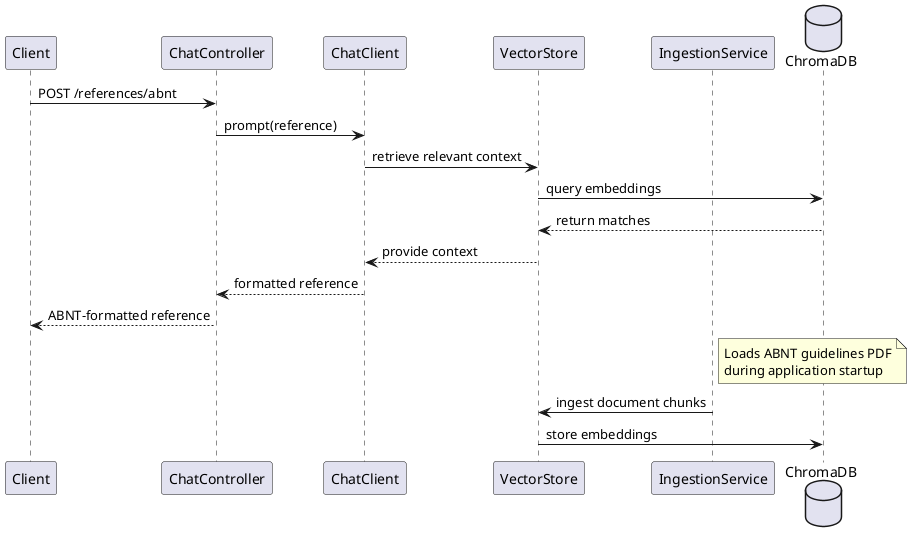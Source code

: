 @startuml
participant Client
participant ChatController
participant ChatClient
participant VectorStore
participant IngestionService
database ChromaDB

Client -> ChatController: POST /references/abnt
ChatController -> ChatClient: prompt(reference)
ChatClient -> VectorStore: retrieve relevant context
VectorStore -> ChromaDB: query embeddings
ChromaDB --> VectorStore: return matches
VectorStore --> ChatClient: provide context
ChatClient --> ChatController: formatted reference
ChatController --> Client: ABNT-formatted reference

note right of IngestionService
  Loads ABNT guidelines PDF
  during application startup
end note

IngestionService -> VectorStore: ingest document chunks
VectorStore -> ChromaDB: store embeddings
@enduml